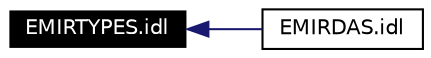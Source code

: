 digraph G
{
  edge [fontname="Helvetica",fontsize=10,labelfontname="Helvetica",labelfontsize=10];
  node [fontname="Helvetica",fontsize=10,shape=record];
  rankdir=LR;
  Node1 [label="EMIRTYPES.idl",height=0.2,width=0.4,color="white", fillcolor="black", style="filled" fontcolor="white"];
  Node1 -> Node2 [dir=back,color="midnightblue",fontsize=10,style="solid",fontname="Helvetica"];
  Node2 [label="EMIRDAS.idl",height=0.2,width=0.4,color="black", fillcolor="white", style="filled",URL="$EMIRDas_8l_2EMIRDAS_8idl.html"];
}
